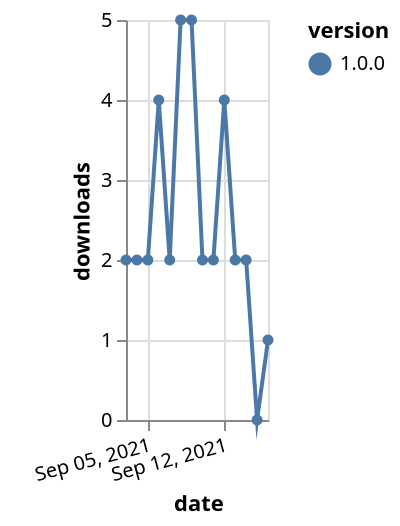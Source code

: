 {"$schema": "https://vega.github.io/schema/vega-lite/v5.json", "description": "A simple bar chart with embedded data.", "data": {"values": [{"date": "2021-09-03", "total": 3132, "delta": 2, "version": "1.0.0"}, {"date": "2021-09-04", "total": 3134, "delta": 2, "version": "1.0.0"}, {"date": "2021-09-05", "total": 3136, "delta": 2, "version": "1.0.0"}, {"date": "2021-09-06", "total": 3140, "delta": 4, "version": "1.0.0"}, {"date": "2021-09-07", "total": 3142, "delta": 2, "version": "1.0.0"}, {"date": "2021-09-08", "total": 3147, "delta": 5, "version": "1.0.0"}, {"date": "2021-09-09", "total": 3152, "delta": 5, "version": "1.0.0"}, {"date": "2021-09-10", "total": 3154, "delta": 2, "version": "1.0.0"}, {"date": "2021-09-11", "total": 3156, "delta": 2, "version": "1.0.0"}, {"date": "2021-09-12", "total": 3160, "delta": 4, "version": "1.0.0"}, {"date": "2021-09-13", "total": 3162, "delta": 2, "version": "1.0.0"}, {"date": "2021-09-14", "total": 3164, "delta": 2, "version": "1.0.0"}, {"date": "2021-09-15", "total": 3164, "delta": 0, "version": "1.0.0"}, {"date": "2021-09-16", "total": 3165, "delta": 1, "version": "1.0.0"}]}, "width": "container", "mark": {"type": "line", "point": {"filled": true}}, "encoding": {"x": {"field": "date", "type": "temporal", "timeUnit": "yearmonthdate", "title": "date", "axis": {"labelAngle": -15}}, "y": {"field": "delta", "type": "quantitative", "title": "downloads"}, "color": {"field": "version", "type": "nominal"}, "tooltip": {"field": "delta"}}}